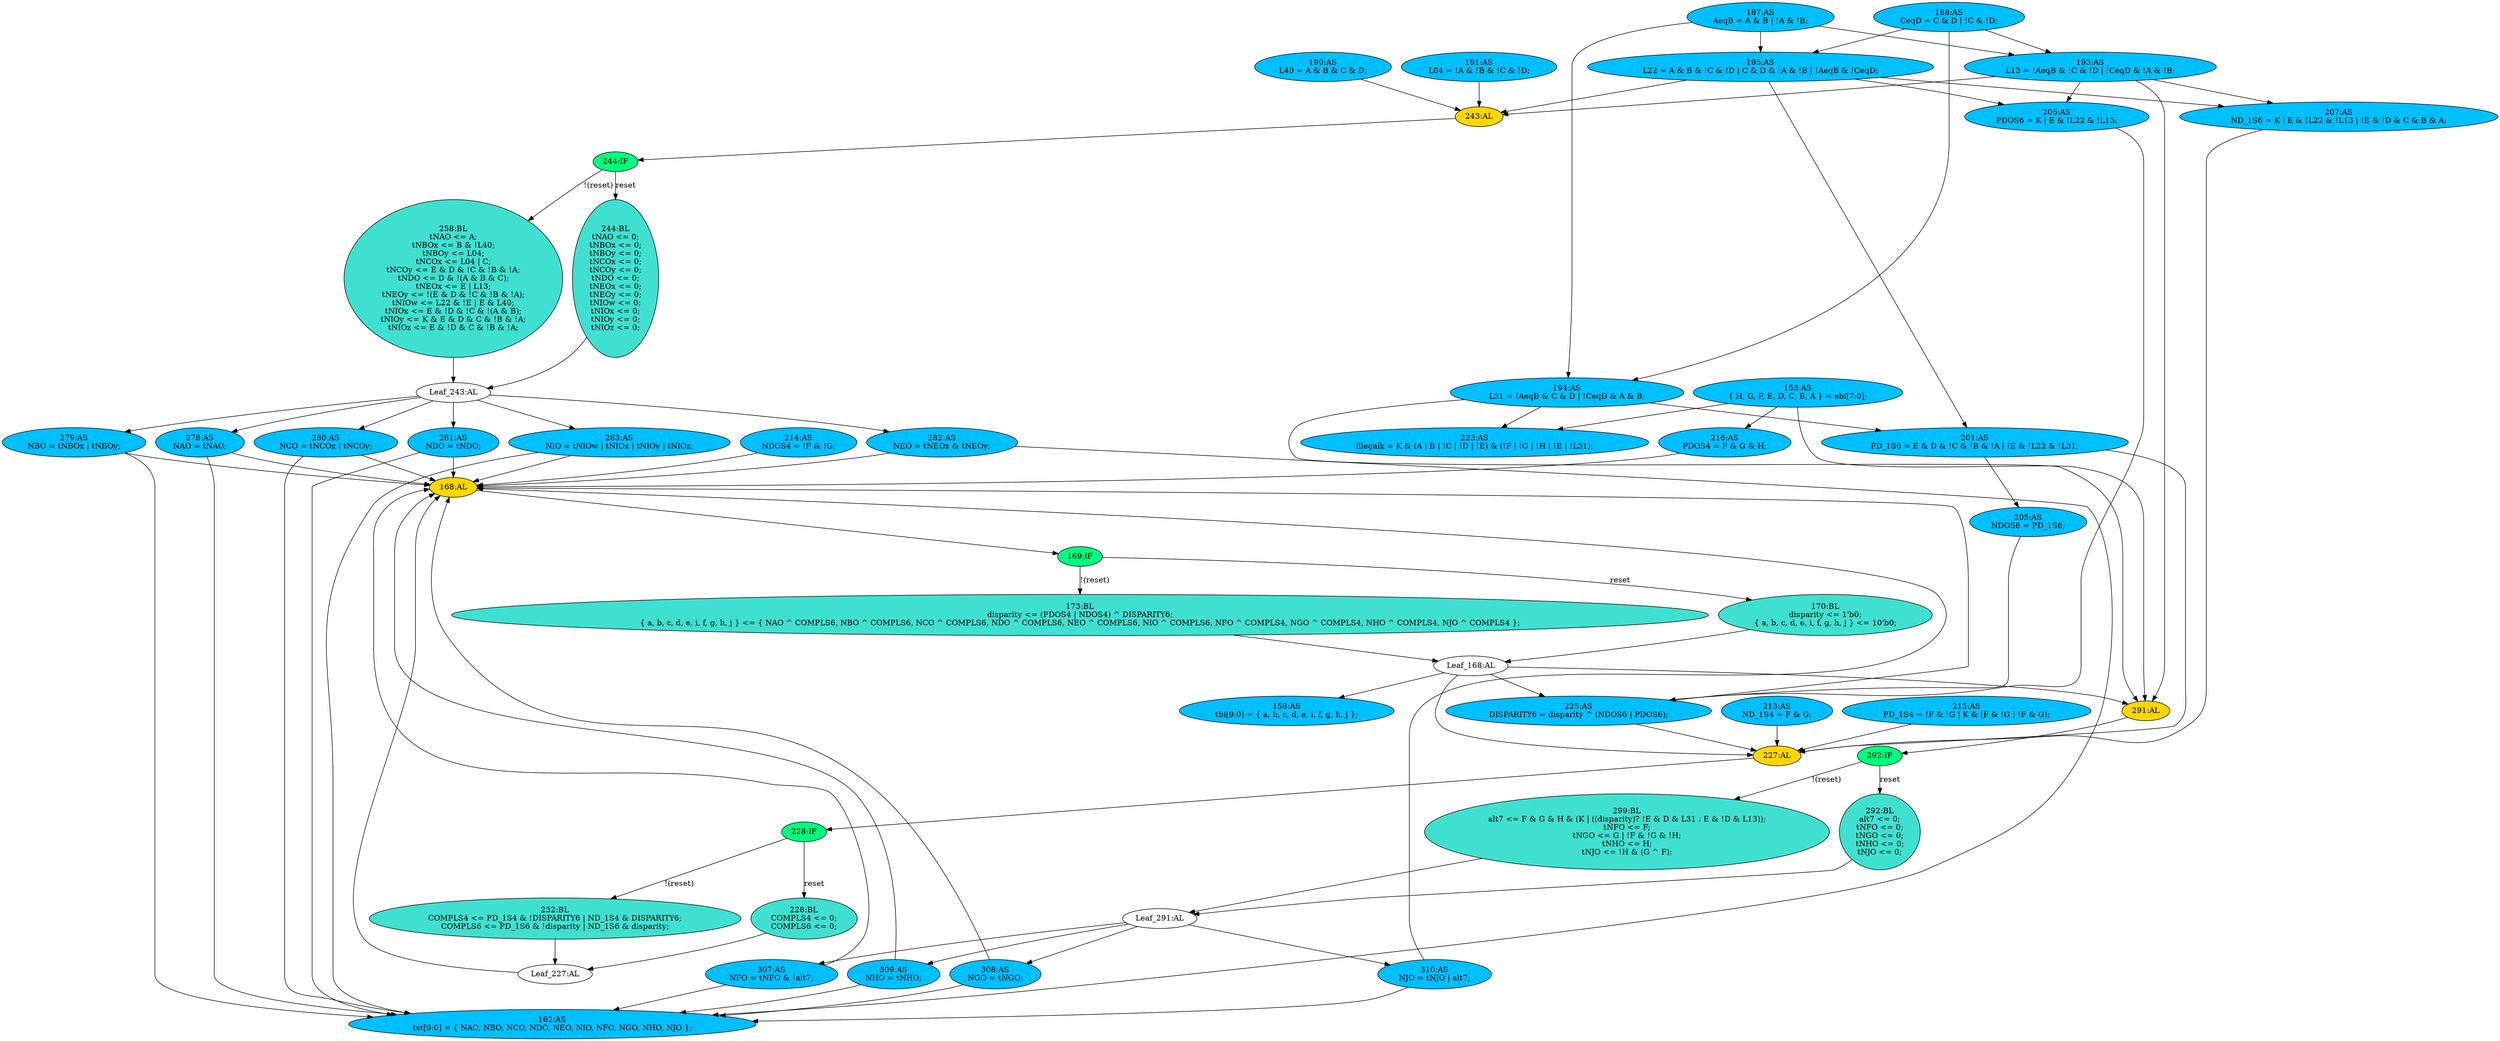 strict digraph "compose( ,  )" {
	node [label="\N"];
	"258:BL"	 [ast="<pyverilog.vparser.ast.Block object at 0x7f9338923650>",
		fillcolor=turquoise,
		label="258:BL
tNAO <= A;
tNBOx <= B & !L40;
tNBOy <= L04;
tNCOx <= L04 | C;
tNCOy <= E & D & !C & !B & !A;
tNDO <= D & !(A & B & C);
tNEOx <= \
E | L13;
tNEOy <= !(E & D & !C & !B & !A);
tNIOw <= L22 & !E | E & L40;
tNIOx <= E & !D & !C & !(A & B);
tNIOy <= K & E & D & C & !\
B & !A;
tNIOz <= E & !D & C & !B & !A;",
		statements="[<pyverilog.vparser.ast.NonblockingSubstitution object at 0x7f9338917890>, <pyverilog.vparser.ast.NonblockingSubstitution object \
at 0x7f9338917a90>, <pyverilog.vparser.ast.NonblockingSubstitution object at 0x7f9338917bd0>, <pyverilog.vparser.ast.NonblockingSubstitution \
object at 0x7f9338917d90>, <pyverilog.vparser.ast.NonblockingSubstitution object at 0x7f933891a0d0>, <pyverilog.vparser.ast.NonblockingSubstitution \
object at 0x7f933891a510>, <pyverilog.vparser.ast.NonblockingSubstitution object at 0x7f933891a690>, <pyverilog.vparser.ast.NonblockingSubstitution \
object at 0x7f933891ab10>, <pyverilog.vparser.ast.NonblockingSubstitution object at 0x7f933891ac10>, <pyverilog.vparser.ast.NonblockingSubstitution \
object at 0x7f9338923210>, <pyverilog.vparser.ast.NonblockingSubstitution object at 0x7f93389233d0>, <pyverilog.vparser.ast.NonblockingSubstitution \
object at 0x7f9338923850>]",
		style=filled,
		typ=Block];
	"Leaf_243:AL"	 [def_var="['tNBOx', 'tNBOy', 'tNIOz', 'tNIOy', 'tNIOx', 'tNCOy', 'tNCOx', 'tNAO', 'tNIOw', 'tNDO', 'tNEOy', 'tNEOx']",
		label="Leaf_243:AL"];
	"258:BL" -> "Leaf_243:AL"	 [cond="[]",
		lineno=None];
	"188:AS"	 [ast="<pyverilog.vparser.ast.Assign object at 0x7f9338d55790>",
		def_var="['CeqD']",
		fillcolor=deepskyblue,
		label="188:AS
CeqD = C & D | !C & !D;",
		statements="[]",
		style=filled,
		typ=Assign,
		use_var="['C', 'D', 'C', 'D']"];
	"193:AS"	 [ast="<pyverilog.vparser.ast.Assign object at 0x7f9338d59390>",
		def_var="['L13']",
		fillcolor=deepskyblue,
		label="193:AS
L13 = !AeqB & !C & !D | !CeqD & !A & !B;",
		statements="[]",
		style=filled,
		typ=Assign,
		use_var="['AeqB', 'C', 'D', 'CeqD', 'A', 'B']"];
	"188:AS" -> "193:AS";
	"194:AS"	 [ast="<pyverilog.vparser.ast.Assign object at 0x7f9338d597d0>",
		def_var="['L31']",
		fillcolor=deepskyblue,
		label="194:AS
L31 = !AeqB & C & D | !CeqD & A & B;",
		statements="[]",
		style=filled,
		typ=Assign,
		use_var="['AeqB', 'C', 'D', 'CeqD', 'A', 'B']"];
	"188:AS" -> "194:AS";
	"195:AS"	 [ast="<pyverilog.vparser.ast.Assign object at 0x7f9338d59f10>",
		def_var="['L22']",
		fillcolor=deepskyblue,
		label="195:AS
L22 = A & B & !C & !D | C & D & !A & !B | !AeqB & !CeqD;",
		statements="[]",
		style=filled,
		typ=Assign,
		use_var="['A', 'B', 'C', 'D', 'C', 'D', 'A', 'B', 'AeqB', 'CeqD']"];
	"188:AS" -> "195:AS";
	"307:AS"	 [ast="<pyverilog.vparser.ast.Assign object at 0x7f9338c3b050>",
		def_var="['NFO']",
		fillcolor=deepskyblue,
		label="307:AS
NFO = tNFO & !alt7;",
		statements="[]",
		style=filled,
		typ=Assign,
		use_var="['tNFO', 'alt7']"];
	"162:AS"	 [ast="<pyverilog.vparser.ast.Assign object at 0x7f933897ab90>",
		def_var="['tst']",
		fillcolor=deepskyblue,
		label="162:AS
tst[9:0] = { NAO, NBO, NCO, NDO, NEO, NIO, NFO, NGO, NHO, NJO };",
		statements="[]",
		style=filled,
		typ=Assign,
		use_var="['NAO', 'NBO', 'NCO', 'NDO', 'NEO', 'NIO', 'NFO', 'NGO', 'NHO', 'NJO']"];
	"307:AS" -> "162:AS";
	"168:AL"	 [ast="<pyverilog.vparser.ast.Always object at 0x7f933897ad90>",
		clk_sens=True,
		fillcolor=gold,
		label="168:AL",
		sens="['SBYTECLK', 'reset']",
		statements="[]",
		style=filled,
		typ=Always,
		use_var="['reset', 'NEO', 'NIO', 'NDO', 'COMPLS6', 'NFO', 'NHO', 'NGO', 'NJO', 'NAO', 'DISPARITY6', 'NBO', 'NCO', 'PDOS4', 'COMPLS4', 'NDOS4']"];
	"307:AS" -> "168:AL";
	"309:AS"	 [ast="<pyverilog.vparser.ast.Assign object at 0x7f9338c3b2d0>",
		def_var="['NHO']",
		fillcolor=deepskyblue,
		label="309:AS
NHO = tNHO;",
		statements="[]",
		style=filled,
		typ=Assign,
		use_var="['tNHO']"];
	"309:AS" -> "162:AS";
	"309:AS" -> "168:AL";
	"291:AL"	 [ast="<pyverilog.vparser.ast.Always object at 0x7f933892d850>",
		clk_sens=True,
		fillcolor=gold,
		label="291:AL",
		sens="['SBYTECLK', 'reset']",
		statements="[]",
		style=filled,
		typ=Always,
		use_var="['reset', 'E', 'D', 'G', 'F', 'H', 'K', 'L13', 'disparity', 'L31']"];
	"292:IF"	 [ast="<pyverilog.vparser.ast.IfStatement object at 0x7f933892df50>",
		fillcolor=springgreen,
		label="292:IF",
		statements="[]",
		style=filled,
		typ=IfStatement];
	"291:AL" -> "292:IF"	 [cond="[]",
		lineno=None];
	"187:AS"	 [ast="<pyverilog.vparser.ast.Assign object at 0x7f9338d55450>",
		def_var="['AeqB']",
		fillcolor=deepskyblue,
		label="187:AS
AeqB = A & B | !A & !B;",
		statements="[]",
		style=filled,
		typ=Assign,
		use_var="['A', 'B', 'A', 'B']"];
	"187:AS" -> "193:AS";
	"187:AS" -> "194:AS";
	"187:AS" -> "195:AS";
	"283:AS"	 [ast="<pyverilog.vparser.ast.Assign object at 0x7f933892d390>",
		def_var="['NIO']",
		fillcolor=deepskyblue,
		label="283:AS
NIO = tNIOw | tNIOx | tNIOy | tNIOz;",
		statements="[]",
		style=filled,
		typ=Assign,
		use_var="['tNIOw', 'tNIOx', 'tNIOy', 'tNIOz']"];
	"283:AS" -> "162:AS";
	"283:AS" -> "168:AL";
	"193:AS" -> "291:AL";
	"243:AL"	 [ast="<pyverilog.vparser.ast.Always object at 0x7f9338904750>",
		clk_sens=True,
		fillcolor=gold,
		label="243:AL",
		sens="['SBYTECLK', 'reset']",
		statements="[]",
		style=filled,
		typ=Always,
		use_var="['reset', 'A', 'C', 'B', 'E', 'D', 'K', 'L04', 'L13', 'L40', 'L22']"];
	"193:AS" -> "243:AL";
	"207:AS"	 [ast="<pyverilog.vparser.ast.Assign object at 0x7f933891ffd0>",
		def_var="['ND_1S6']",
		fillcolor=deepskyblue,
		label="207:AS
ND_1S6 = K | E & !L22 & !L13 | !E & !D & C & B & A;",
		statements="[]",
		style=filled,
		typ=Assign,
		use_var="['K', 'E', 'L22', 'L13', 'E', 'D', 'C', 'B', 'A']"];
	"193:AS" -> "207:AS";
	"206:AS"	 [ast="<pyverilog.vparser.ast.Assign object at 0x7f933891fa10>",
		def_var="['PDOS6']",
		fillcolor=deepskyblue,
		label="206:AS
PDOS6 = K | E & !L22 & !L13;",
		statements="[]",
		style=filled,
		typ=Assign,
		use_var="['K', 'E', 'L22', 'L13']"];
	"193:AS" -> "206:AS";
	"201:AS"	 [ast="<pyverilog.vparser.ast.Assign object at 0x7f933891f590>",
		def_var="['PD_1S6']",
		fillcolor=deepskyblue,
		label="201:AS
PD_1S6 = E & D & !C & !B & !A | !E & !L22 & !L31;",
		statements="[]",
		style=filled,
		typ=Assign,
		use_var="['E', 'D', 'C', 'B', 'A', 'E', 'L22', 'L31']"];
	"227:AL"	 [ast="<pyverilog.vparser.ast.Always object at 0x7f93389248d0>",
		clk_sens=True,
		fillcolor=gold,
		label="227:AL",
		sens="['SBYTECLK', 'reset']",
		statements="[]",
		style=filled,
		typ=Always,
		use_var="['reset', 'PD_1S6', 'PD_1S4', 'DISPARITY6', 'disparity', 'ND_1S4', 'ND_1S6']"];
	"201:AS" -> "227:AL";
	"205:AS"	 [ast="<pyverilog.vparser.ast.Assign object at 0x7f933891f690>",
		def_var="['NDOS6']",
		fillcolor=deepskyblue,
		label="205:AS
NDOS6 = PD_1S6;",
		statements="[]",
		style=filled,
		typ=Assign,
		use_var="['PD_1S6']"];
	"201:AS" -> "205:AS";
	"169:IF"	 [ast="<pyverilog.vparser.ast.IfStatement object at 0x7f9338d4e390>",
		fillcolor=springgreen,
		label="169:IF",
		statements="[]",
		style=filled,
		typ=IfStatement];
	"173:BL"	 [ast="<pyverilog.vparser.ast.Block object at 0x7f9338d4e710>",
		fillcolor=turquoise,
		label="173:BL
disparity <= (PDOS4 | NDOS4) ^ DISPARITY6;
{ a, b, c, d, e, i, f, g, h, j } <= { NAO ^ COMPLS6, NBO ^ COMPLS6, NCO ^ COMPLS6, \
NDO ^ COMPLS6, NEO ^ COMPLS6, NIO ^ COMPLS6, NFO ^ COMPLS4, NGO ^ COMPLS4, NHO ^ COMPLS4, NJO ^ COMPLS4 };",
		statements="[<pyverilog.vparser.ast.NonblockingSubstitution object at 0x7f9338d4e550>, <pyverilog.vparser.ast.NonblockingSubstitution object \
at 0x7f9338d55150>]",
		style=filled,
		typ=Block];
	"169:IF" -> "173:BL"	 [cond="['reset']",
		label="!(reset)",
		lineno=169];
	"170:BL"	 [ast="<pyverilog.vparser.ast.Block object at 0x7f9338d4e050>",
		fillcolor=turquoise,
		label="170:BL
disparity <= 1'b0;
{ a, b, c, d, e, i, f, g, h, j } <= 10'b0;",
		statements="[<pyverilog.vparser.ast.NonblockingSubstitution object at 0x7f933897af10>, <pyverilog.vparser.ast.NonblockingSubstitution object \
at 0x7f9338d4e310>]",
		style=filled,
		typ=Block];
	"169:IF" -> "170:BL"	 [cond="['reset']",
		label=reset,
		lineno=169];
	"228:IF"	 [ast="<pyverilog.vparser.ast.IfStatement object at 0x7f9338924c10>",
		fillcolor=springgreen,
		label="228:IF",
		statements="[]",
		style=filled,
		typ=IfStatement];
	"227:AL" -> "228:IF"	 [cond="[]",
		lineno=None];
	"213:AS"	 [ast="<pyverilog.vparser.ast.Assign object at 0x7f9338922210>",
		def_var="['ND_1S4']",
		fillcolor=deepskyblue,
		label="213:AS
ND_1S4 = F & G;",
		statements="[]",
		style=filled,
		typ=Assign,
		use_var="['F', 'G']"];
	"213:AS" -> "227:AL";
	"Leaf_227:AL"	 [def_var="['COMPLS4', 'COMPLS6']",
		label="Leaf_227:AL"];
	"Leaf_227:AL" -> "168:AL";
	"310:AS"	 [ast="<pyverilog.vparser.ast.Assign object at 0x7f9338c3b490>",
		def_var="['NJO']",
		fillcolor=deepskyblue,
		label="310:AS
NJO = tNJO | alt7;",
		statements="[]",
		style=filled,
		typ=Assign,
		use_var="['tNJO', 'alt7']"];
	"310:AS" -> "162:AS";
	"310:AS" -> "168:AL";
	"215:AS"	 [ast="<pyverilog.vparser.ast.Assign object at 0x7f9338922a10>",
		def_var="['PD_1S4']",
		fillcolor=deepskyblue,
		label="215:AS
PD_1S4 = !F & !G | K & (F & !G | !F & G);",
		statements="[]",
		style=filled,
		typ=Assign,
		use_var="['F', 'G', 'K', 'F', 'G', 'F', 'G']"];
	"215:AS" -> "227:AL";
	"244:IF"	 [ast="<pyverilog.vparser.ast.IfStatement object at 0x7f9338917750>",
		fillcolor=springgreen,
		label="244:IF",
		statements="[]",
		style=filled,
		typ=IfStatement];
	"243:AL" -> "244:IF"	 [cond="[]",
		lineno=None];
	"214:AS"	 [ast="<pyverilog.vparser.ast.Assign object at 0x7f9338922490>",
		def_var="['NDOS4']",
		fillcolor=deepskyblue,
		label="214:AS
NDOS4 = !F & !G;",
		statements="[]",
		style=filled,
		typ=Assign,
		use_var="['F', 'G']"];
	"214:AS" -> "168:AL";
	"194:AS" -> "291:AL";
	"194:AS" -> "201:AS";
	"223:AS"	 [ast="<pyverilog.vparser.ast.Assign object at 0x7f9338924490>",
		def_var="['illegalk']",
		fillcolor=deepskyblue,
		label="223:AS
illegalk = K & (A | B | !C | !D | !E) & (!F | !G | !H | !E | !L31);",
		statements="[]",
		style=filled,
		typ=Assign,
		use_var="['K', 'A', 'B', 'C', 'D', 'E', 'F', 'G', 'H', 'E', 'L31']"];
	"194:AS" -> "223:AS";
	"Leaf_168:AL"	 [def_var="['a', 'disparity']",
		label="Leaf_168:AL"];
	"173:BL" -> "Leaf_168:AL"	 [cond="[]",
		lineno=None];
	"282:AS"	 [ast="<pyverilog.vparser.ast.Assign object at 0x7f933892d1d0>",
		def_var="['NEO']",
		fillcolor=deepskyblue,
		label="282:AS
NEO = tNEOx & tNEOy;",
		statements="[]",
		style=filled,
		typ=Assign,
		use_var="['tNEOx', 'tNEOy']"];
	"282:AS" -> "162:AS";
	"282:AS" -> "168:AL";
	"225:AS"	 [ast="<pyverilog.vparser.ast.Assign object at 0x7f9338924690>",
		def_var="['DISPARITY6']",
		fillcolor=deepskyblue,
		label="225:AS
DISPARITY6 = disparity ^ (NDOS6 | PDOS6);",
		statements="[]",
		style=filled,
		typ=Assign,
		use_var="['disparity', 'NDOS6', 'PDOS6']"];
	"205:AS" -> "225:AS";
	"Leaf_243:AL" -> "283:AS";
	"Leaf_243:AL" -> "282:AS";
	"279:AS"	 [ast="<pyverilog.vparser.ast.Assign object at 0x7f9338923cd0>",
		def_var="['NBO']",
		fillcolor=deepskyblue,
		label="279:AS
NBO = tNBOx | tNBOy;",
		statements="[]",
		style=filled,
		typ=Assign,
		use_var="['tNBOx', 'tNBOy']"];
	"Leaf_243:AL" -> "279:AS";
	"278:AS"	 [ast="<pyverilog.vparser.ast.Assign object at 0x7f9338923b10>",
		def_var="['NAO']",
		fillcolor=deepskyblue,
		label="278:AS
NAO = tNAO;",
		statements="[]",
		style=filled,
		typ=Assign,
		use_var="['tNAO']"];
	"Leaf_243:AL" -> "278:AS";
	"280:AS"	 [ast="<pyverilog.vparser.ast.Assign object at 0x7f9338923e90>",
		def_var="['NCO']",
		fillcolor=deepskyblue,
		label="280:AS
NCO = tNCOx | tNCOy;",
		statements="[]",
		style=filled,
		typ=Assign,
		use_var="['tNCOx', 'tNCOy']"];
	"Leaf_243:AL" -> "280:AS";
	"281:AS"	 [ast="<pyverilog.vparser.ast.Assign object at 0x7f9338923fd0>",
		def_var="['NDO']",
		fillcolor=deepskyblue,
		label="281:AS
NDO = tNDO;",
		statements="[]",
		style=filled,
		typ=Assign,
		use_var="['tNDO']"];
	"Leaf_243:AL" -> "281:AS";
	"232:BL"	 [ast="<pyverilog.vparser.ast.Block object at 0x7f9338924f90>",
		fillcolor=turquoise,
		label="232:BL
COMPLS4 <= PD_1S4 & !DISPARITY6 | ND_1S4 & DISPARITY6;
COMPLS6 <= PD_1S6 & !disparity | ND_1S6 & disparity;",
		statements="[<pyverilog.vparser.ast.NonblockingSubstitution object at 0x7f9338924d50>, <pyverilog.vparser.ast.NonblockingSubstitution object \
at 0x7f9338904090>]",
		style=filled,
		typ=Block];
	"232:BL" -> "Leaf_227:AL"	 [cond="[]",
		lineno=None];
	"244:IF" -> "258:BL"	 [cond="['reset']",
		label="!(reset)",
		lineno=244];
	"244:BL"	 [ast="<pyverilog.vparser.ast.Block object at 0x7f9338917550>",
		fillcolor=turquoise,
		label="244:BL
tNAO <= 0;
tNBOx <= 0;
tNBOy <= 0;
tNCOx <= 0;
tNCOy <= 0;
tNDO <= 0;
tNEOx <= 0;
tNEOy <= 0;
tNIOw <= 0;
tNIOx <= 0;
tNIOy <= \
0;
tNIOz <= 0;",
		statements="[<pyverilog.vparser.ast.NonblockingSubstitution object at 0x7f93389048d0>, <pyverilog.vparser.ast.NonblockingSubstitution object \
at 0x7f9338904a10>, <pyverilog.vparser.ast.NonblockingSubstitution object at 0x7f9338904b50>, <pyverilog.vparser.ast.NonblockingSubstitution \
object at 0x7f9338904c90>, <pyverilog.vparser.ast.NonblockingSubstitution object at 0x7f9338904dd0>, <pyverilog.vparser.ast.NonblockingSubstitution \
object at 0x7f9338904f10>, <pyverilog.vparser.ast.NonblockingSubstitution object at 0x7f9338917090>, <pyverilog.vparser.ast.NonblockingSubstitution \
object at 0x7f93389171d0>, <pyverilog.vparser.ast.NonblockingSubstitution object at 0x7f9338917310>, <pyverilog.vparser.ast.NonblockingSubstitution \
object at 0x7f9338917450>, <pyverilog.vparser.ast.NonblockingSubstitution object at 0x7f9338917590>, <pyverilog.vparser.ast.NonblockingSubstitution \
object at 0x7f93389176d0>]",
		style=filled,
		typ=Block];
	"244:IF" -> "244:BL"	 [cond="['reset']",
		label=reset,
		lineno=244];
	"207:AS" -> "227:AL";
	"158:AS"	 [ast="<pyverilog.vparser.ast.Assign object at 0x7f933897a5d0>",
		def_var="['tbi']",
		fillcolor=deepskyblue,
		label="158:AS
tbi[9:0] = { a, b, c, d, e, i, f, g, h, j };",
		statements="[]",
		style=filled,
		typ=Assign,
		use_var="['a', 'b', 'c', 'd', 'e', 'i', 'f', 'g', 'h', 'j']"];
	"299:BL"	 [ast="<pyverilog.vparser.ast.Block object at 0x7f9338c25bd0>",
		fillcolor=turquoise,
		label="299:BL
alt7 <= F & G & H & (K | ((disparity)? !E & D & L31 : E & !D & L13));
tNFO <= F;
tNGO <= G | !F & !G & !H;
tNHO <= H;
tNJO <= !\
H & (G ^ F);",
		statements="[<pyverilog.vparser.ast.NonblockingSubstitution object at 0x7f9338c25650>, <pyverilog.vparser.ast.NonblockingSubstitution object \
at 0x7f9338c25690>, <pyverilog.vparser.ast.NonblockingSubstitution object at 0x7f9338c25b10>, <pyverilog.vparser.ast.NonblockingSubstitution \
object at 0x7f9338c25c10>, <pyverilog.vparser.ast.NonblockingSubstitution object at 0x7f9338c25e90>]",
		style=filled,
		typ=Block];
	"292:IF" -> "299:BL"	 [cond="['reset']",
		label="!(reset)",
		lineno=292];
	"292:BL"	 [ast="<pyverilog.vparser.ast.Block object at 0x7f933892dd50>",
		fillcolor=turquoise,
		label="292:BL
alt7 <= 0;
tNFO <= 0;
tNGO <= 0;
tNHO <= 0;
tNJO <= 0;",
		statements="[<pyverilog.vparser.ast.NonblockingSubstitution object at 0x7f933892d9d0>, <pyverilog.vparser.ast.NonblockingSubstitution object \
at 0x7f933892db10>, <pyverilog.vparser.ast.NonblockingSubstitution object at 0x7f933892dc50>, <pyverilog.vparser.ast.NonblockingSubstitution \
object at 0x7f933892dd90>, <pyverilog.vparser.ast.NonblockingSubstitution object at 0x7f933892ded0>]",
		style=filled,
		typ=Block];
	"292:IF" -> "292:BL"	 [cond="['reset']",
		label=reset,
		lineno=292];
	"Leaf_291:AL"	 [def_var="['alt7', 'tNGO', 'tNFO', 'tNJO', 'tNHO']",
		label="Leaf_291:AL"];
	"299:BL" -> "Leaf_291:AL"	 [cond="[]",
		lineno=None];
	"225:AS" -> "227:AL";
	"225:AS" -> "168:AL";
	"Leaf_291:AL" -> "307:AS";
	"Leaf_291:AL" -> "309:AS";
	"Leaf_291:AL" -> "310:AS";
	"308:AS"	 [ast="<pyverilog.vparser.ast.Assign object at 0x7f9338c3b190>",
		def_var="['NGO']",
		fillcolor=deepskyblue,
		label="308:AS
NGO = tNGO;",
		statements="[]",
		style=filled,
		typ=Assign,
		use_var="['tNGO']"];
	"Leaf_291:AL" -> "308:AS";
	"308:AS" -> "162:AS";
	"308:AS" -> "168:AL";
	"Leaf_168:AL" -> "291:AL";
	"Leaf_168:AL" -> "227:AL";
	"Leaf_168:AL" -> "158:AS";
	"Leaf_168:AL" -> "225:AS";
	"244:BL" -> "Leaf_243:AL"	 [cond="[]",
		lineno=None];
	"168:AL" -> "169:IF"	 [cond="[]",
		lineno=None];
	"279:AS" -> "162:AS";
	"279:AS" -> "168:AL";
	"190:AS"	 [ast="<pyverilog.vparser.ast.Assign object at 0x7f9338d55910>",
		def_var="['L40']",
		fillcolor=deepskyblue,
		label="190:AS
L40 = A & B & C & D;",
		statements="[]",
		style=filled,
		typ=Assign,
		use_var="['A', 'B', 'C', 'D']"];
	"190:AS" -> "243:AL";
	"292:BL" -> "Leaf_291:AL"	 [cond="[]",
		lineno=None];
	"228:IF" -> "232:BL"	 [cond="['reset']",
		label="!(reset)",
		lineno=228];
	"228:BL"	 [ast="<pyverilog.vparser.ast.Block object at 0x7f9338924a10>",
		fillcolor=turquoise,
		label="228:BL
COMPLS4 <= 0;
COMPLS6 <= 0;",
		statements="[<pyverilog.vparser.ast.NonblockingSubstitution object at 0x7f9338924a50>, <pyverilog.vparser.ast.NonblockingSubstitution object \
at 0x7f9338924b90>]",
		style=filled,
		typ=Block];
	"228:IF" -> "228:BL"	 [cond="['reset']",
		label=reset,
		lineno=228];
	"170:BL" -> "Leaf_168:AL"	 [cond="[]",
		lineno=None];
	"278:AS" -> "162:AS";
	"278:AS" -> "168:AL";
	"191:AS"	 [ast="<pyverilog.vparser.ast.Assign object at 0x7f9338d55b90>",
		def_var="['L04']",
		fillcolor=deepskyblue,
		label="191:AS
L04 = !A & !B & !C & !D;",
		statements="[]",
		style=filled,
		typ=Assign,
		use_var="['A', 'B', 'C', 'D']"];
	"191:AS" -> "243:AL";
	"216:AS"	 [ast="<pyverilog.vparser.ast.Assign object at 0x7f9338922b50>",
		def_var="['PDOS4']",
		fillcolor=deepskyblue,
		label="216:AS
PDOS4 = F & G & H;",
		statements="[]",
		style=filled,
		typ=Assign,
		use_var="['F', 'G', 'H']"];
	"216:AS" -> "168:AL";
	"280:AS" -> "162:AS";
	"280:AS" -> "168:AL";
	"195:AS" -> "201:AS";
	"195:AS" -> "243:AL";
	"195:AS" -> "207:AS";
	"195:AS" -> "206:AS";
	"153:AS"	 [ast="<pyverilog.vparser.ast.Assign object at 0x7f933904cf90>",
		def_var="['H']",
		fillcolor=deepskyblue,
		label="153:AS
{ H, G, F, E, D, C, B, A } = ebi[7:0];",
		statements="[]",
		style=filled,
		typ=Assign,
		use_var="['ebi']"];
	"153:AS" -> "291:AL";
	"153:AS" -> "223:AS";
	"153:AS" -> "216:AS";
	"281:AS" -> "162:AS";
	"281:AS" -> "168:AL";
	"228:BL" -> "Leaf_227:AL"	 [cond="[]",
		lineno=None];
	"206:AS" -> "225:AS";
}
